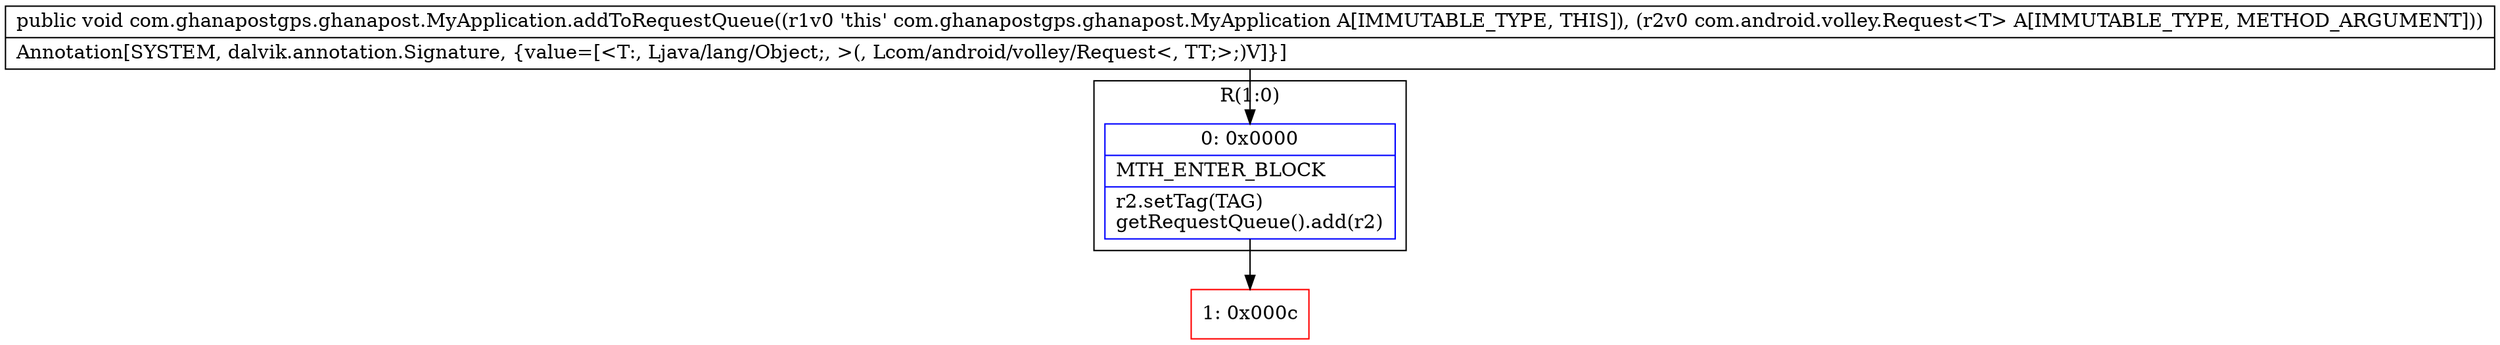 digraph "CFG forcom.ghanapostgps.ghanapost.MyApplication.addToRequestQueue(Lcom\/android\/volley\/Request;)V" {
subgraph cluster_Region_2029025275 {
label = "R(1:0)";
node [shape=record,color=blue];
Node_0 [shape=record,label="{0\:\ 0x0000|MTH_ENTER_BLOCK\l|r2.setTag(TAG)\lgetRequestQueue().add(r2)\l}"];
}
Node_1 [shape=record,color=red,label="{1\:\ 0x000c}"];
MethodNode[shape=record,label="{public void com.ghanapostgps.ghanapost.MyApplication.addToRequestQueue((r1v0 'this' com.ghanapostgps.ghanapost.MyApplication A[IMMUTABLE_TYPE, THIS]), (r2v0 com.android.volley.Request\<T\> A[IMMUTABLE_TYPE, METHOD_ARGUMENT]))  | Annotation[SYSTEM, dalvik.annotation.Signature, \{value=[\<T:, Ljava\/lang\/Object;, \>(, Lcom\/android\/volley\/Request\<, TT;\>;)V]\}]\l}"];
MethodNode -> Node_0;
Node_0 -> Node_1;
}

